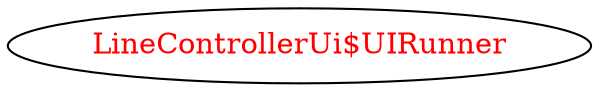 digraph dependencyGraph {
 concentrate=true;
 ranksep="2.0";
 rankdir="LR"; 
 splines="ortho";
"LineControllerUi$UIRunner" [fontcolor="red"];
}